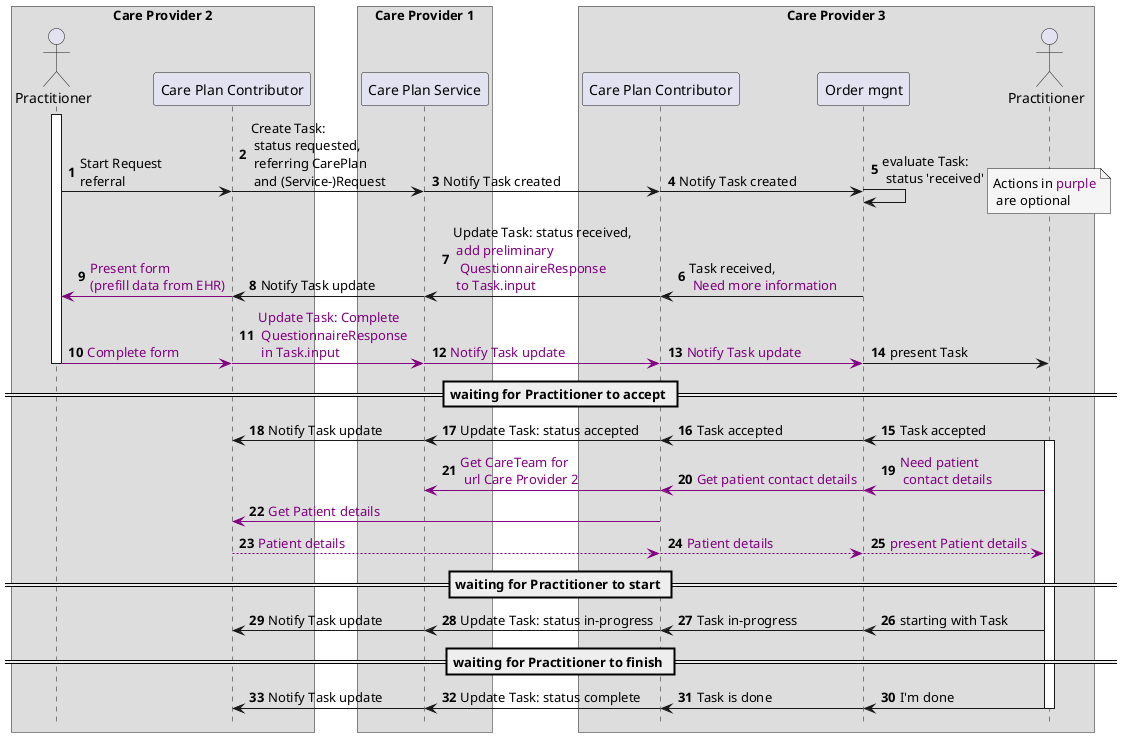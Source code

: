 @startuml task-negotiation-overview-1-2-3

autonumber
!pragma teoz true

box Care Provider 2
    actor "Practitioner" as Practitioner1
    participant "Care Plan Contributor" as CPC1
end box
box Care Provider 1
    participant "Care Plan Service" as CPS
end box

box Care Provider 3
    participant "Care Plan Contributor" as CPC2
    participant "Order mgnt" as EHR2
    actor "Practitioner" as Practitioner2
end box
hide footbox


activate Practitioner1
Practitioner1 -> CPC1 : Start Request\nreferral
& CPC1 -> CPS : Create Task:\n status requested,\n referring CarePlan\n and (Service-)Request
& CPS -> CPC2  : Notify Task created
& CPC2 -> EHR2  : Notify Task created
& EHR2 -> EHR2 : evaluate Task:\n status 'received'

& note over Practitioner2 #WhiteSmoke
Actions in <color #purple>purple
 are optional
end note

EHR2 -> CPC2 : Task received,\n <color #purple>Need more information
& CPC2 -> CPS  : Update Task: status received,\n <color #purple>add preliminary\n <color #purple> QuestionnaireResponse\n <color #purple>to Task.input
& CPS -> CPC1 : Notify Task update
& CPC1 -[#purple]> Practitioner1 : <color #purple>Present form\n<color #purple>(prefill data from EHR)

Practitioner1 -[#purple]> CPC1 : <color #purple>Complete form
& CPC1 -[#purple]> CPS : <color #purple>Update Task: Complete\n <color #purple>QuestionnaireResponse\n <color #purple>in Task.input
& CPS -[#purple]> CPC2 : <color #purple>Notify Task update
& CPC2 -[#purple]> EHR2 : <color #purple>Notify Task update

& EHR2 -> Practitioner2 : present Task

deactivate Practitioner1

== waiting for Practitioner to accept ==
Practitioner2 -> EHR2 : Task accepted
activate Practitioner2
& EHR2 -> CPC2 : Task accepted
& CPC2 -> CPS : Update Task: status accepted
& CPS -> CPC1 : Notify Task update

Practitioner2 -[#purple]> EHR2 : <color #purple>Need patient\n <color #purple>contact details

& EHR2 -[#purple]> CPC2 : <color #purple>Get patient contact details
& CPC2 -[#purple]> CPS : <color #purple>Get CareTeam for\n <color #purple>url Care Provider 2
CPC2 -[#purple]> CPC1 : <color #purple>Get Patient details
CPC1 -[#purple]-> CPC2 : <color #purple>Patient details

& CPC2 -[#purple]-> EHR2 : <color #purple>Patient details

& EHR2 -[#purple]-> Practitioner2 : <color #purple>present Patient details
== waiting for Practitioner to start ==
Practitioner2 -> EHR2 : starting with Task
& EHR2 -> CPC2 : Task in-progress
& CPC2 -> CPS : Update Task: status in-progress
& CPS -> CPC1 : Notify Task update
== waiting for Practitioner to finish ==
Practitioner2 -> EHR2 : I'm done
& EHR2 -> CPC2 : Task is done
& CPC2 -> CPS : Update Task: status complete
& CPS -> CPC1 : Notify Task update
deactivate Practitioner2
@enduml